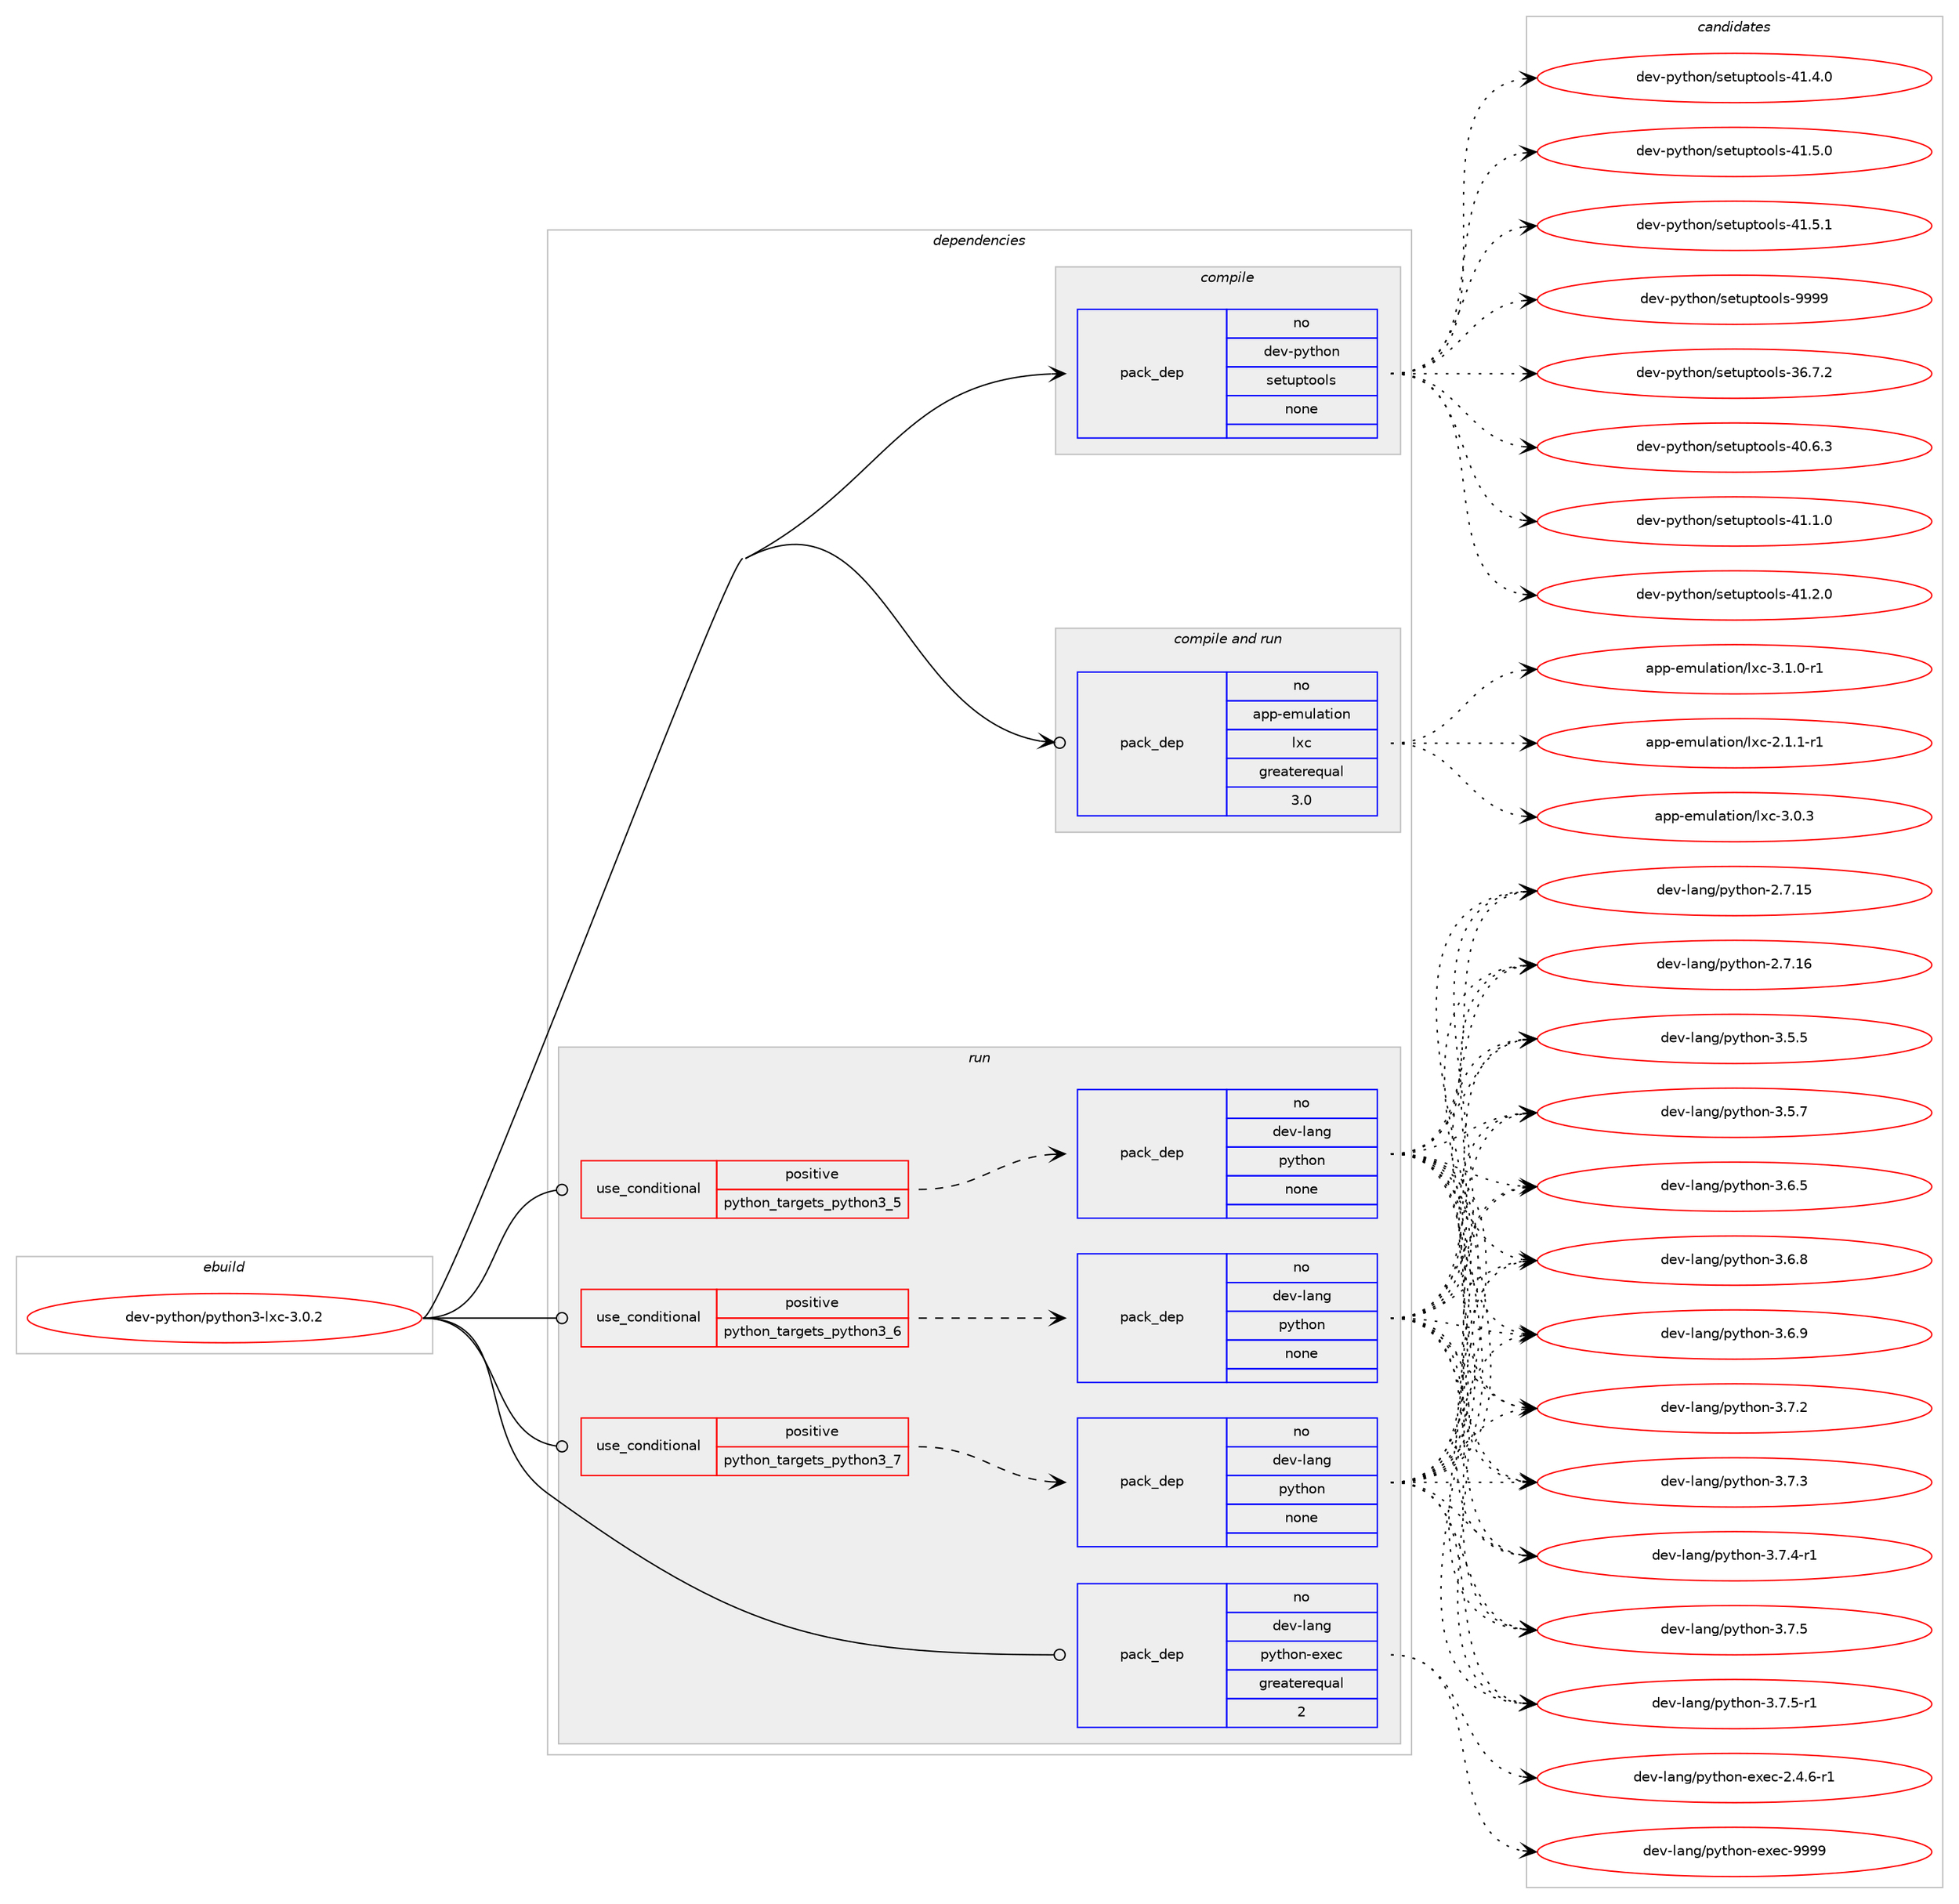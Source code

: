 digraph prolog {

# *************
# Graph options
# *************

newrank=true;
concentrate=true;
compound=true;
graph [rankdir=LR,fontname=Helvetica,fontsize=10,ranksep=1.5];#, ranksep=2.5, nodesep=0.2];
edge  [arrowhead=vee];
node  [fontname=Helvetica,fontsize=10];

# **********
# The ebuild
# **********

subgraph cluster_leftcol {
color=gray;
rank=same;
label=<<i>ebuild</i>>;
id [label="dev-python/python3-lxc-3.0.2", color=red, width=4, href="../dev-python/python3-lxc-3.0.2.svg"];
}

# ****************
# The dependencies
# ****************

subgraph cluster_midcol {
color=gray;
label=<<i>dependencies</i>>;
subgraph cluster_compile {
fillcolor="#eeeeee";
style=filled;
label=<<i>compile</i>>;
subgraph pack473469 {
dependency633366 [label=<<TABLE BORDER="0" CELLBORDER="1" CELLSPACING="0" CELLPADDING="4" WIDTH="220"><TR><TD ROWSPAN="6" CELLPADDING="30">pack_dep</TD></TR><TR><TD WIDTH="110">no</TD></TR><TR><TD>dev-python</TD></TR><TR><TD>setuptools</TD></TR><TR><TD>none</TD></TR><TR><TD></TD></TR></TABLE>>, shape=none, color=blue];
}
id:e -> dependency633366:w [weight=20,style="solid",arrowhead="vee"];
}
subgraph cluster_compileandrun {
fillcolor="#eeeeee";
style=filled;
label=<<i>compile and run</i>>;
subgraph pack473470 {
dependency633367 [label=<<TABLE BORDER="0" CELLBORDER="1" CELLSPACING="0" CELLPADDING="4" WIDTH="220"><TR><TD ROWSPAN="6" CELLPADDING="30">pack_dep</TD></TR><TR><TD WIDTH="110">no</TD></TR><TR><TD>app-emulation</TD></TR><TR><TD>lxc</TD></TR><TR><TD>greaterequal</TD></TR><TR><TD>3.0</TD></TR></TABLE>>, shape=none, color=blue];
}
id:e -> dependency633367:w [weight=20,style="solid",arrowhead="odotvee"];
}
subgraph cluster_run {
fillcolor="#eeeeee";
style=filled;
label=<<i>run</i>>;
subgraph cond148024 {
dependency633368 [label=<<TABLE BORDER="0" CELLBORDER="1" CELLSPACING="0" CELLPADDING="4"><TR><TD ROWSPAN="3" CELLPADDING="10">use_conditional</TD></TR><TR><TD>positive</TD></TR><TR><TD>python_targets_python3_5</TD></TR></TABLE>>, shape=none, color=red];
subgraph pack473471 {
dependency633369 [label=<<TABLE BORDER="0" CELLBORDER="1" CELLSPACING="0" CELLPADDING="4" WIDTH="220"><TR><TD ROWSPAN="6" CELLPADDING="30">pack_dep</TD></TR><TR><TD WIDTH="110">no</TD></TR><TR><TD>dev-lang</TD></TR><TR><TD>python</TD></TR><TR><TD>none</TD></TR><TR><TD></TD></TR></TABLE>>, shape=none, color=blue];
}
dependency633368:e -> dependency633369:w [weight=20,style="dashed",arrowhead="vee"];
}
id:e -> dependency633368:w [weight=20,style="solid",arrowhead="odot"];
subgraph cond148025 {
dependency633370 [label=<<TABLE BORDER="0" CELLBORDER="1" CELLSPACING="0" CELLPADDING="4"><TR><TD ROWSPAN="3" CELLPADDING="10">use_conditional</TD></TR><TR><TD>positive</TD></TR><TR><TD>python_targets_python3_6</TD></TR></TABLE>>, shape=none, color=red];
subgraph pack473472 {
dependency633371 [label=<<TABLE BORDER="0" CELLBORDER="1" CELLSPACING="0" CELLPADDING="4" WIDTH="220"><TR><TD ROWSPAN="6" CELLPADDING="30">pack_dep</TD></TR><TR><TD WIDTH="110">no</TD></TR><TR><TD>dev-lang</TD></TR><TR><TD>python</TD></TR><TR><TD>none</TD></TR><TR><TD></TD></TR></TABLE>>, shape=none, color=blue];
}
dependency633370:e -> dependency633371:w [weight=20,style="dashed",arrowhead="vee"];
}
id:e -> dependency633370:w [weight=20,style="solid",arrowhead="odot"];
subgraph cond148026 {
dependency633372 [label=<<TABLE BORDER="0" CELLBORDER="1" CELLSPACING="0" CELLPADDING="4"><TR><TD ROWSPAN="3" CELLPADDING="10">use_conditional</TD></TR><TR><TD>positive</TD></TR><TR><TD>python_targets_python3_7</TD></TR></TABLE>>, shape=none, color=red];
subgraph pack473473 {
dependency633373 [label=<<TABLE BORDER="0" CELLBORDER="1" CELLSPACING="0" CELLPADDING="4" WIDTH="220"><TR><TD ROWSPAN="6" CELLPADDING="30">pack_dep</TD></TR><TR><TD WIDTH="110">no</TD></TR><TR><TD>dev-lang</TD></TR><TR><TD>python</TD></TR><TR><TD>none</TD></TR><TR><TD></TD></TR></TABLE>>, shape=none, color=blue];
}
dependency633372:e -> dependency633373:w [weight=20,style="dashed",arrowhead="vee"];
}
id:e -> dependency633372:w [weight=20,style="solid",arrowhead="odot"];
subgraph pack473474 {
dependency633374 [label=<<TABLE BORDER="0" CELLBORDER="1" CELLSPACING="0" CELLPADDING="4" WIDTH="220"><TR><TD ROWSPAN="6" CELLPADDING="30">pack_dep</TD></TR><TR><TD WIDTH="110">no</TD></TR><TR><TD>dev-lang</TD></TR><TR><TD>python-exec</TD></TR><TR><TD>greaterequal</TD></TR><TR><TD>2</TD></TR></TABLE>>, shape=none, color=blue];
}
id:e -> dependency633374:w [weight=20,style="solid",arrowhead="odot"];
}
}

# **************
# The candidates
# **************

subgraph cluster_choices {
rank=same;
color=gray;
label=<<i>candidates</i>>;

subgraph choice473469 {
color=black;
nodesep=1;
choice100101118451121211161041111104711510111611711211611111110811545515446554650 [label="dev-python/setuptools-36.7.2", color=red, width=4,href="../dev-python/setuptools-36.7.2.svg"];
choice100101118451121211161041111104711510111611711211611111110811545524846544651 [label="dev-python/setuptools-40.6.3", color=red, width=4,href="../dev-python/setuptools-40.6.3.svg"];
choice100101118451121211161041111104711510111611711211611111110811545524946494648 [label="dev-python/setuptools-41.1.0", color=red, width=4,href="../dev-python/setuptools-41.1.0.svg"];
choice100101118451121211161041111104711510111611711211611111110811545524946504648 [label="dev-python/setuptools-41.2.0", color=red, width=4,href="../dev-python/setuptools-41.2.0.svg"];
choice100101118451121211161041111104711510111611711211611111110811545524946524648 [label="dev-python/setuptools-41.4.0", color=red, width=4,href="../dev-python/setuptools-41.4.0.svg"];
choice100101118451121211161041111104711510111611711211611111110811545524946534648 [label="dev-python/setuptools-41.5.0", color=red, width=4,href="../dev-python/setuptools-41.5.0.svg"];
choice100101118451121211161041111104711510111611711211611111110811545524946534649 [label="dev-python/setuptools-41.5.1", color=red, width=4,href="../dev-python/setuptools-41.5.1.svg"];
choice10010111845112121116104111110471151011161171121161111111081154557575757 [label="dev-python/setuptools-9999", color=red, width=4,href="../dev-python/setuptools-9999.svg"];
dependency633366:e -> choice100101118451121211161041111104711510111611711211611111110811545515446554650:w [style=dotted,weight="100"];
dependency633366:e -> choice100101118451121211161041111104711510111611711211611111110811545524846544651:w [style=dotted,weight="100"];
dependency633366:e -> choice100101118451121211161041111104711510111611711211611111110811545524946494648:w [style=dotted,weight="100"];
dependency633366:e -> choice100101118451121211161041111104711510111611711211611111110811545524946504648:w [style=dotted,weight="100"];
dependency633366:e -> choice100101118451121211161041111104711510111611711211611111110811545524946524648:w [style=dotted,weight="100"];
dependency633366:e -> choice100101118451121211161041111104711510111611711211611111110811545524946534648:w [style=dotted,weight="100"];
dependency633366:e -> choice100101118451121211161041111104711510111611711211611111110811545524946534649:w [style=dotted,weight="100"];
dependency633366:e -> choice10010111845112121116104111110471151011161171121161111111081154557575757:w [style=dotted,weight="100"];
}
subgraph choice473470 {
color=black;
nodesep=1;
choice97112112451011091171089711610511111047108120994550464946494511449 [label="app-emulation/lxc-2.1.1-r1", color=red, width=4,href="../app-emulation/lxc-2.1.1-r1.svg"];
choice9711211245101109117108971161051111104710812099455146484651 [label="app-emulation/lxc-3.0.3", color=red, width=4,href="../app-emulation/lxc-3.0.3.svg"];
choice97112112451011091171089711610511111047108120994551464946484511449 [label="app-emulation/lxc-3.1.0-r1", color=red, width=4,href="../app-emulation/lxc-3.1.0-r1.svg"];
dependency633367:e -> choice97112112451011091171089711610511111047108120994550464946494511449:w [style=dotted,weight="100"];
dependency633367:e -> choice9711211245101109117108971161051111104710812099455146484651:w [style=dotted,weight="100"];
dependency633367:e -> choice97112112451011091171089711610511111047108120994551464946484511449:w [style=dotted,weight="100"];
}
subgraph choice473471 {
color=black;
nodesep=1;
choice10010111845108971101034711212111610411111045504655464953 [label="dev-lang/python-2.7.15", color=red, width=4,href="../dev-lang/python-2.7.15.svg"];
choice10010111845108971101034711212111610411111045504655464954 [label="dev-lang/python-2.7.16", color=red, width=4,href="../dev-lang/python-2.7.16.svg"];
choice100101118451089711010347112121116104111110455146534653 [label="dev-lang/python-3.5.5", color=red, width=4,href="../dev-lang/python-3.5.5.svg"];
choice100101118451089711010347112121116104111110455146534655 [label="dev-lang/python-3.5.7", color=red, width=4,href="../dev-lang/python-3.5.7.svg"];
choice100101118451089711010347112121116104111110455146544653 [label="dev-lang/python-3.6.5", color=red, width=4,href="../dev-lang/python-3.6.5.svg"];
choice100101118451089711010347112121116104111110455146544656 [label="dev-lang/python-3.6.8", color=red, width=4,href="../dev-lang/python-3.6.8.svg"];
choice100101118451089711010347112121116104111110455146544657 [label="dev-lang/python-3.6.9", color=red, width=4,href="../dev-lang/python-3.6.9.svg"];
choice100101118451089711010347112121116104111110455146554650 [label="dev-lang/python-3.7.2", color=red, width=4,href="../dev-lang/python-3.7.2.svg"];
choice100101118451089711010347112121116104111110455146554651 [label="dev-lang/python-3.7.3", color=red, width=4,href="../dev-lang/python-3.7.3.svg"];
choice1001011184510897110103471121211161041111104551465546524511449 [label="dev-lang/python-3.7.4-r1", color=red, width=4,href="../dev-lang/python-3.7.4-r1.svg"];
choice100101118451089711010347112121116104111110455146554653 [label="dev-lang/python-3.7.5", color=red, width=4,href="../dev-lang/python-3.7.5.svg"];
choice1001011184510897110103471121211161041111104551465546534511449 [label="dev-lang/python-3.7.5-r1", color=red, width=4,href="../dev-lang/python-3.7.5-r1.svg"];
dependency633369:e -> choice10010111845108971101034711212111610411111045504655464953:w [style=dotted,weight="100"];
dependency633369:e -> choice10010111845108971101034711212111610411111045504655464954:w [style=dotted,weight="100"];
dependency633369:e -> choice100101118451089711010347112121116104111110455146534653:w [style=dotted,weight="100"];
dependency633369:e -> choice100101118451089711010347112121116104111110455146534655:w [style=dotted,weight="100"];
dependency633369:e -> choice100101118451089711010347112121116104111110455146544653:w [style=dotted,weight="100"];
dependency633369:e -> choice100101118451089711010347112121116104111110455146544656:w [style=dotted,weight="100"];
dependency633369:e -> choice100101118451089711010347112121116104111110455146544657:w [style=dotted,weight="100"];
dependency633369:e -> choice100101118451089711010347112121116104111110455146554650:w [style=dotted,weight="100"];
dependency633369:e -> choice100101118451089711010347112121116104111110455146554651:w [style=dotted,weight="100"];
dependency633369:e -> choice1001011184510897110103471121211161041111104551465546524511449:w [style=dotted,weight="100"];
dependency633369:e -> choice100101118451089711010347112121116104111110455146554653:w [style=dotted,weight="100"];
dependency633369:e -> choice1001011184510897110103471121211161041111104551465546534511449:w [style=dotted,weight="100"];
}
subgraph choice473472 {
color=black;
nodesep=1;
choice10010111845108971101034711212111610411111045504655464953 [label="dev-lang/python-2.7.15", color=red, width=4,href="../dev-lang/python-2.7.15.svg"];
choice10010111845108971101034711212111610411111045504655464954 [label="dev-lang/python-2.7.16", color=red, width=4,href="../dev-lang/python-2.7.16.svg"];
choice100101118451089711010347112121116104111110455146534653 [label="dev-lang/python-3.5.5", color=red, width=4,href="../dev-lang/python-3.5.5.svg"];
choice100101118451089711010347112121116104111110455146534655 [label="dev-lang/python-3.5.7", color=red, width=4,href="../dev-lang/python-3.5.7.svg"];
choice100101118451089711010347112121116104111110455146544653 [label="dev-lang/python-3.6.5", color=red, width=4,href="../dev-lang/python-3.6.5.svg"];
choice100101118451089711010347112121116104111110455146544656 [label="dev-lang/python-3.6.8", color=red, width=4,href="../dev-lang/python-3.6.8.svg"];
choice100101118451089711010347112121116104111110455146544657 [label="dev-lang/python-3.6.9", color=red, width=4,href="../dev-lang/python-3.6.9.svg"];
choice100101118451089711010347112121116104111110455146554650 [label="dev-lang/python-3.7.2", color=red, width=4,href="../dev-lang/python-3.7.2.svg"];
choice100101118451089711010347112121116104111110455146554651 [label="dev-lang/python-3.7.3", color=red, width=4,href="../dev-lang/python-3.7.3.svg"];
choice1001011184510897110103471121211161041111104551465546524511449 [label="dev-lang/python-3.7.4-r1", color=red, width=4,href="../dev-lang/python-3.7.4-r1.svg"];
choice100101118451089711010347112121116104111110455146554653 [label="dev-lang/python-3.7.5", color=red, width=4,href="../dev-lang/python-3.7.5.svg"];
choice1001011184510897110103471121211161041111104551465546534511449 [label="dev-lang/python-3.7.5-r1", color=red, width=4,href="../dev-lang/python-3.7.5-r1.svg"];
dependency633371:e -> choice10010111845108971101034711212111610411111045504655464953:w [style=dotted,weight="100"];
dependency633371:e -> choice10010111845108971101034711212111610411111045504655464954:w [style=dotted,weight="100"];
dependency633371:e -> choice100101118451089711010347112121116104111110455146534653:w [style=dotted,weight="100"];
dependency633371:e -> choice100101118451089711010347112121116104111110455146534655:w [style=dotted,weight="100"];
dependency633371:e -> choice100101118451089711010347112121116104111110455146544653:w [style=dotted,weight="100"];
dependency633371:e -> choice100101118451089711010347112121116104111110455146544656:w [style=dotted,weight="100"];
dependency633371:e -> choice100101118451089711010347112121116104111110455146544657:w [style=dotted,weight="100"];
dependency633371:e -> choice100101118451089711010347112121116104111110455146554650:w [style=dotted,weight="100"];
dependency633371:e -> choice100101118451089711010347112121116104111110455146554651:w [style=dotted,weight="100"];
dependency633371:e -> choice1001011184510897110103471121211161041111104551465546524511449:w [style=dotted,weight="100"];
dependency633371:e -> choice100101118451089711010347112121116104111110455146554653:w [style=dotted,weight="100"];
dependency633371:e -> choice1001011184510897110103471121211161041111104551465546534511449:w [style=dotted,weight="100"];
}
subgraph choice473473 {
color=black;
nodesep=1;
choice10010111845108971101034711212111610411111045504655464953 [label="dev-lang/python-2.7.15", color=red, width=4,href="../dev-lang/python-2.7.15.svg"];
choice10010111845108971101034711212111610411111045504655464954 [label="dev-lang/python-2.7.16", color=red, width=4,href="../dev-lang/python-2.7.16.svg"];
choice100101118451089711010347112121116104111110455146534653 [label="dev-lang/python-3.5.5", color=red, width=4,href="../dev-lang/python-3.5.5.svg"];
choice100101118451089711010347112121116104111110455146534655 [label="dev-lang/python-3.5.7", color=red, width=4,href="../dev-lang/python-3.5.7.svg"];
choice100101118451089711010347112121116104111110455146544653 [label="dev-lang/python-3.6.5", color=red, width=4,href="../dev-lang/python-3.6.5.svg"];
choice100101118451089711010347112121116104111110455146544656 [label="dev-lang/python-3.6.8", color=red, width=4,href="../dev-lang/python-3.6.8.svg"];
choice100101118451089711010347112121116104111110455146544657 [label="dev-lang/python-3.6.9", color=red, width=4,href="../dev-lang/python-3.6.9.svg"];
choice100101118451089711010347112121116104111110455146554650 [label="dev-lang/python-3.7.2", color=red, width=4,href="../dev-lang/python-3.7.2.svg"];
choice100101118451089711010347112121116104111110455146554651 [label="dev-lang/python-3.7.3", color=red, width=4,href="../dev-lang/python-3.7.3.svg"];
choice1001011184510897110103471121211161041111104551465546524511449 [label="dev-lang/python-3.7.4-r1", color=red, width=4,href="../dev-lang/python-3.7.4-r1.svg"];
choice100101118451089711010347112121116104111110455146554653 [label="dev-lang/python-3.7.5", color=red, width=4,href="../dev-lang/python-3.7.5.svg"];
choice1001011184510897110103471121211161041111104551465546534511449 [label="dev-lang/python-3.7.5-r1", color=red, width=4,href="../dev-lang/python-3.7.5-r1.svg"];
dependency633373:e -> choice10010111845108971101034711212111610411111045504655464953:w [style=dotted,weight="100"];
dependency633373:e -> choice10010111845108971101034711212111610411111045504655464954:w [style=dotted,weight="100"];
dependency633373:e -> choice100101118451089711010347112121116104111110455146534653:w [style=dotted,weight="100"];
dependency633373:e -> choice100101118451089711010347112121116104111110455146534655:w [style=dotted,weight="100"];
dependency633373:e -> choice100101118451089711010347112121116104111110455146544653:w [style=dotted,weight="100"];
dependency633373:e -> choice100101118451089711010347112121116104111110455146544656:w [style=dotted,weight="100"];
dependency633373:e -> choice100101118451089711010347112121116104111110455146544657:w [style=dotted,weight="100"];
dependency633373:e -> choice100101118451089711010347112121116104111110455146554650:w [style=dotted,weight="100"];
dependency633373:e -> choice100101118451089711010347112121116104111110455146554651:w [style=dotted,weight="100"];
dependency633373:e -> choice1001011184510897110103471121211161041111104551465546524511449:w [style=dotted,weight="100"];
dependency633373:e -> choice100101118451089711010347112121116104111110455146554653:w [style=dotted,weight="100"];
dependency633373:e -> choice1001011184510897110103471121211161041111104551465546534511449:w [style=dotted,weight="100"];
}
subgraph choice473474 {
color=black;
nodesep=1;
choice10010111845108971101034711212111610411111045101120101994550465246544511449 [label="dev-lang/python-exec-2.4.6-r1", color=red, width=4,href="../dev-lang/python-exec-2.4.6-r1.svg"];
choice10010111845108971101034711212111610411111045101120101994557575757 [label="dev-lang/python-exec-9999", color=red, width=4,href="../dev-lang/python-exec-9999.svg"];
dependency633374:e -> choice10010111845108971101034711212111610411111045101120101994550465246544511449:w [style=dotted,weight="100"];
dependency633374:e -> choice10010111845108971101034711212111610411111045101120101994557575757:w [style=dotted,weight="100"];
}
}

}
